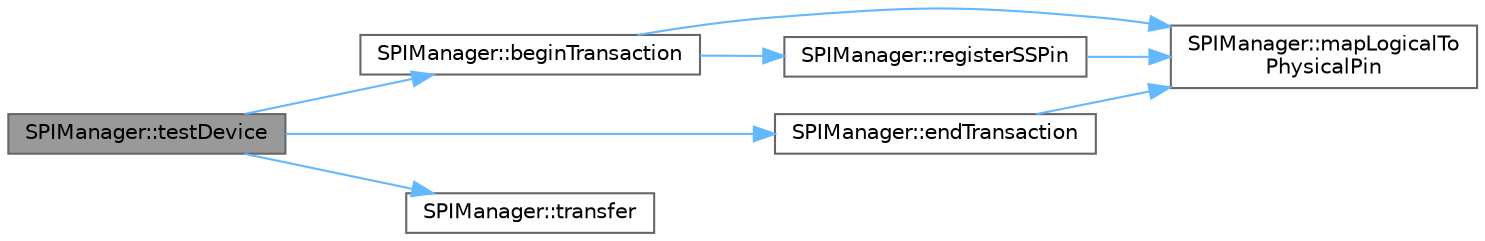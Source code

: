 digraph "SPIManager::testDevice"
{
 // LATEX_PDF_SIZE
  bgcolor="transparent";
  edge [fontname=Helvetica,fontsize=10,labelfontname=Helvetica,labelfontsize=10];
  node [fontname=Helvetica,fontsize=10,shape=box,height=0.2,width=0.4];
  rankdir="LR";
  Node1 [id="Node000001",label="SPIManager::testDevice",height=0.2,width=0.4,color="gray40", fillcolor="grey60", style="filled", fontcolor="black",tooltip=" "];
  Node1 -> Node2 [id="edge1_Node000001_Node000002",color="steelblue1",style="solid",tooltip=" "];
  Node2 [id="Node000002",label="SPIManager::beginTransaction",height=0.2,width=0.4,color="grey40", fillcolor="white", style="filled",URL="$class_s_p_i_manager.html#abbd8aabd0eb4d1ed8e61a934675bf046",tooltip=" "];
  Node2 -> Node3 [id="edge2_Node000002_Node000003",color="steelblue1",style="solid",tooltip=" "];
  Node3 [id="Node000003",label="SPIManager::mapLogicalTo\lPhysicalPin",height=0.2,width=0.4,color="grey40", fillcolor="white", style="filled",URL="$class_s_p_i_manager.html#a9e07cab432e9a41da8f86fcf9109e311",tooltip="Map a logical SS pin index to a physical pin number."];
  Node2 -> Node4 [id="edge3_Node000002_Node000004",color="steelblue1",style="solid",tooltip=" "];
  Node4 [id="Node000004",label="SPIManager::registerSSPin",height=0.2,width=0.4,color="grey40", fillcolor="white", style="filled",URL="$class_s_p_i_manager.html#a6806bf5d471fde4d710eca4a398b2627",tooltip=" "];
  Node4 -> Node3 [id="edge4_Node000004_Node000003",color="steelblue1",style="solid",tooltip=" "];
  Node1 -> Node5 [id="edge5_Node000001_Node000005",color="steelblue1",style="solid",tooltip=" "];
  Node5 [id="Node000005",label="SPIManager::endTransaction",height=0.2,width=0.4,color="grey40", fillcolor="white", style="filled",URL="$class_s_p_i_manager.html#af508a7575919f62beb2d5380686dcc08",tooltip=" "];
  Node5 -> Node3 [id="edge6_Node000005_Node000003",color="steelblue1",style="solid",tooltip=" "];
  Node1 -> Node6 [id="edge7_Node000001_Node000006",color="steelblue1",style="solid",tooltip=" "];
  Node6 [id="Node000006",label="SPIManager::transfer",height=0.2,width=0.4,color="grey40", fillcolor="white", style="filled",URL="$class_s_p_i_manager.html#a17d309b1d405f2dcc828ab0a55a57740",tooltip=" "];
}
